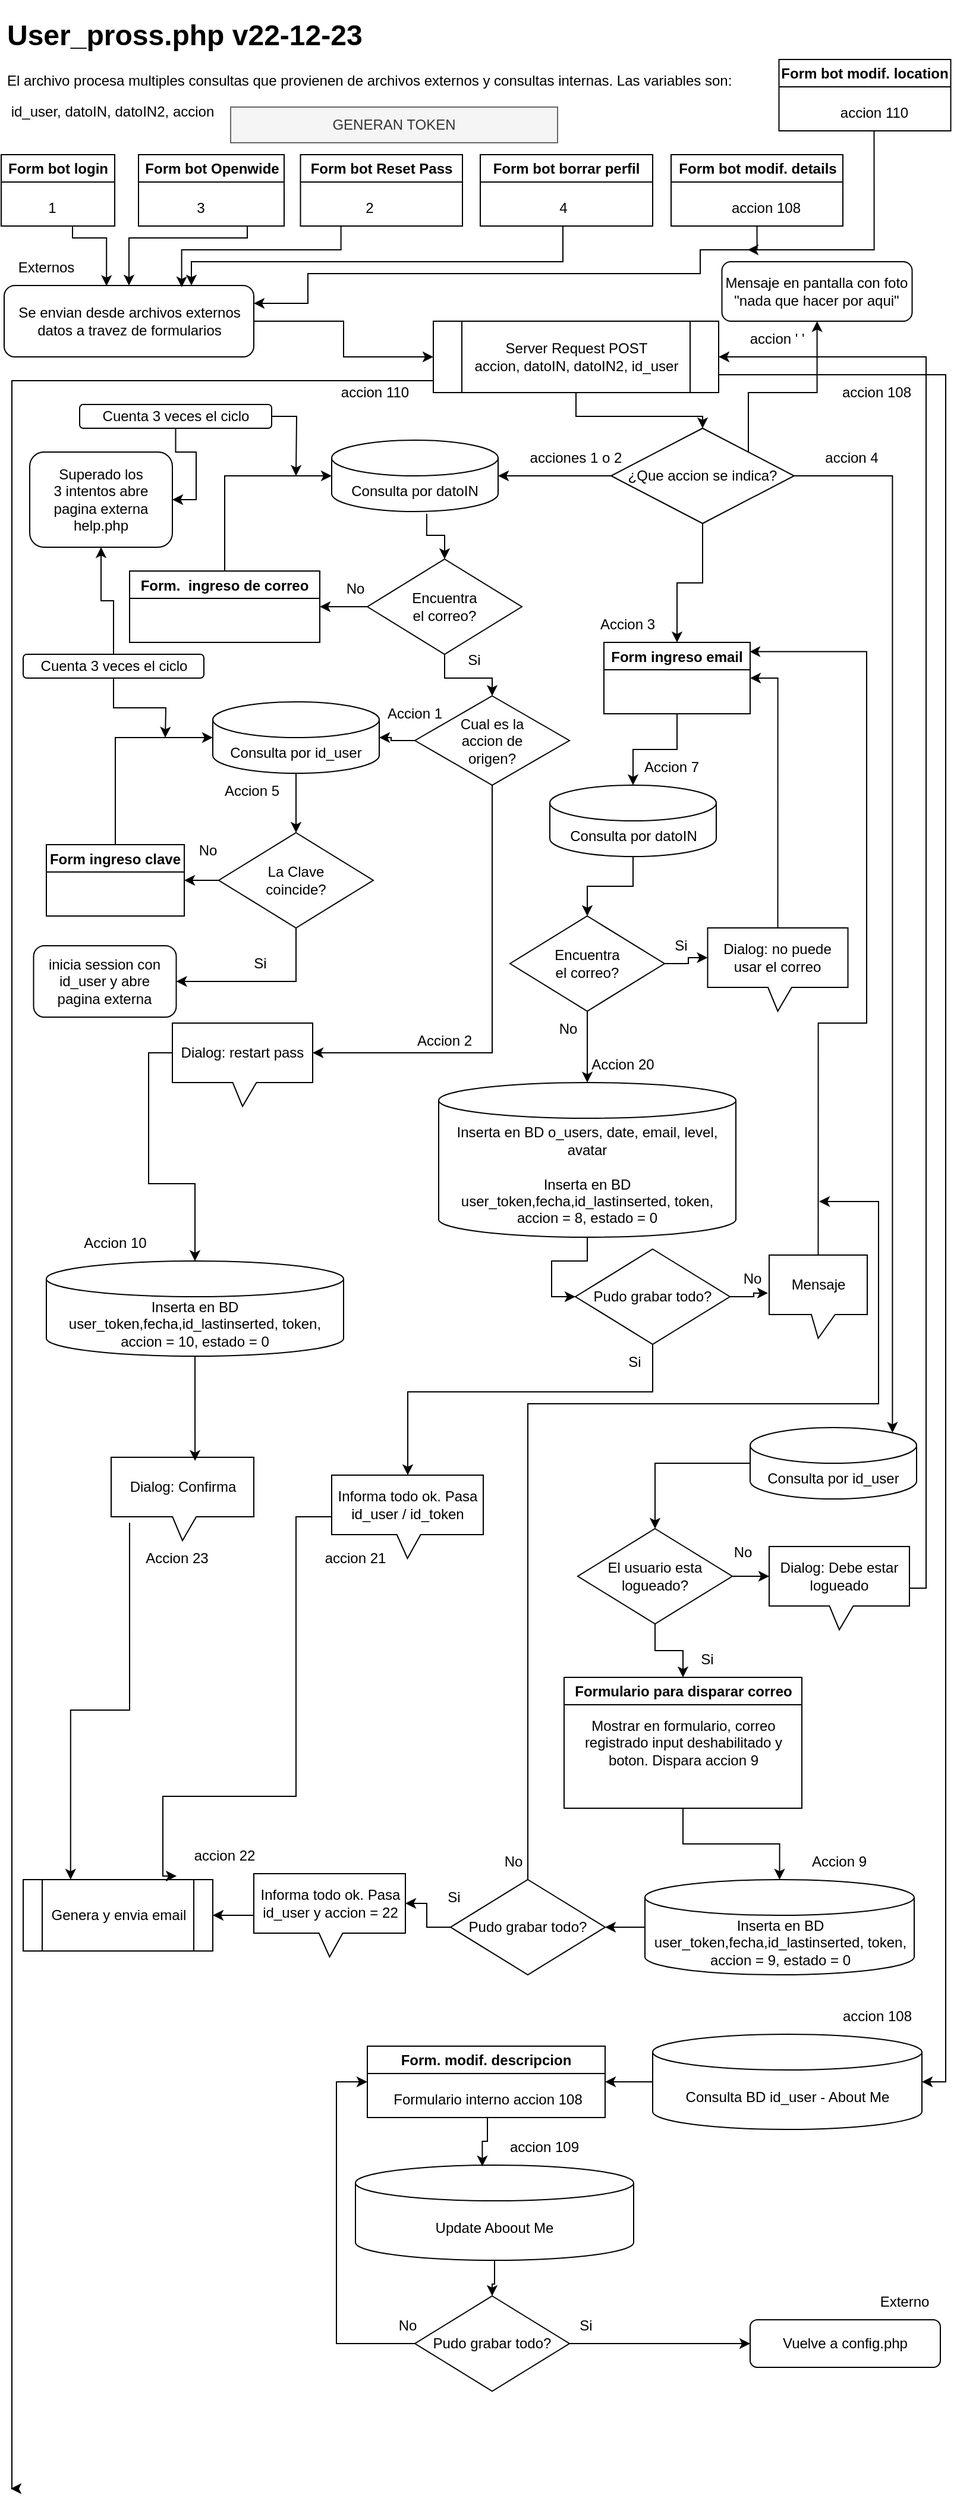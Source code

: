<mxfile version="22.1.11" type="github">
  <diagram name="Página-1" id="0gqNR9iIzD01g7om8HYn">
    <mxGraphModel dx="880" dy="434" grid="1" gridSize="10" guides="1" tooltips="1" connect="1" arrows="1" fold="1" page="1" pageScale="1" pageWidth="827" pageHeight="1169" math="0" shadow="0">
      <root>
        <mxCell id="0" />
        <mxCell id="1" parent="0" />
        <mxCell id="KxJMnZQ1Z0rmv5bRJUNF-1" value="&lt;h1&gt;User_pross.php v22-12-23&lt;/h1&gt;&lt;p&gt;El archivo procesa multiples consultas que provienen de archivos externos y consultas internas. Las variables son:&amp;nbsp;&lt;/p&gt;&lt;p&gt;&lt;span style=&quot;background-color: initial;&quot;&gt;&amp;nbsp;id_user,&amp;nbsp;&lt;/span&gt;&lt;span style=&quot;background-color: initial;&quot;&gt;datoIN,&amp;nbsp;&lt;/span&gt;&lt;span style=&quot;background-color: initial;&quot;&gt;datoIN2,&amp;nbsp;&lt;/span&gt;&lt;span style=&quot;background-color: initial;&quot;&gt;accion&lt;/span&gt;&lt;/p&gt;" style="text;html=1;strokeColor=none;fillColor=none;spacing=5;spacingTop=-20;whiteSpace=wrap;overflow=hidden;rounded=0;" parent="1" vertex="1">
          <mxGeometry x="12" y="10" width="628" height="100" as="geometry" />
        </mxCell>
        <mxCell id="KxJMnZQ1Z0rmv5bRJUNF-20" style="edgeStyle=orthogonalEdgeStyle;rounded=0;orthogonalLoop=1;jettySize=auto;html=1;entryX=0.5;entryY=0;entryDx=0;entryDy=0;" parent="1" source="KxJMnZQ1Z0rmv5bRJUNF-3" target="KxJMnZQ1Z0rmv5bRJUNF-19" edge="1">
          <mxGeometry relative="1" as="geometry" />
        </mxCell>
        <mxCell id="de9XcAd29O3HqB55_w48-4" style="edgeStyle=orthogonalEdgeStyle;rounded=0;orthogonalLoop=1;jettySize=auto;html=1;exitX=1;exitY=0.75;exitDx=0;exitDy=0;entryX=1;entryY=0.5;entryDx=0;entryDy=0;entryPerimeter=0;" parent="1" source="KxJMnZQ1Z0rmv5bRJUNF-3" target="de9XcAd29O3HqB55_w48-9" edge="1">
          <mxGeometry relative="1" as="geometry">
            <mxPoint x="820" y="1731" as="targetPoint" />
          </mxGeometry>
        </mxCell>
        <mxCell id="5F47CChhEbSNKiJuqiiF-7" style="edgeStyle=orthogonalEdgeStyle;rounded=0;orthogonalLoop=1;jettySize=auto;html=1;" edge="1" parent="1" source="KxJMnZQ1Z0rmv5bRJUNF-3">
          <mxGeometry relative="1" as="geometry">
            <mxPoint x="20" y="2092" as="targetPoint" />
            <Array as="points">
              <mxPoint x="21" y="320" />
            </Array>
          </mxGeometry>
        </mxCell>
        <mxCell id="KxJMnZQ1Z0rmv5bRJUNF-3" value="Server Request POST&lt;br&gt;accion, datoIN, datoIN2, id_user" style="shape=process;whiteSpace=wrap;html=1;backgroundOutline=1;" parent="1" vertex="1">
          <mxGeometry x="375.5" y="270" width="240" height="60" as="geometry" />
        </mxCell>
        <mxCell id="KxJMnZQ1Z0rmv5bRJUNF-5" style="edgeStyle=orthogonalEdgeStyle;rounded=0;orthogonalLoop=1;jettySize=auto;html=1;" parent="1" source="KxJMnZQ1Z0rmv5bRJUNF-4" target="KxJMnZQ1Z0rmv5bRJUNF-3" edge="1">
          <mxGeometry relative="1" as="geometry" />
        </mxCell>
        <mxCell id="KxJMnZQ1Z0rmv5bRJUNF-4" value="Se envian desde archivos externos datos a travez de formularios" style="rounded=1;whiteSpace=wrap;html=1;" parent="1" vertex="1">
          <mxGeometry x="14.5" y="240" width="210" height="60" as="geometry" />
        </mxCell>
        <mxCell id="KxJMnZQ1Z0rmv5bRJUNF-6" value="Externos" style="text;html=1;strokeColor=none;fillColor=none;align=center;verticalAlign=middle;whiteSpace=wrap;rounded=0;" parent="1" vertex="1">
          <mxGeometry x="14.5" y="210" width="70" height="30" as="geometry" />
        </mxCell>
        <mxCell id="KxJMnZQ1Z0rmv5bRJUNF-9" value="Form bot login" style="swimlane;whiteSpace=wrap;html=1;" parent="1" vertex="1">
          <mxGeometry x="12" y="130" width="95.5" height="60" as="geometry" />
        </mxCell>
        <mxCell id="KxJMnZQ1Z0rmv5bRJUNF-95" value="1" style="text;html=1;strokeColor=none;fillColor=none;align=center;verticalAlign=middle;whiteSpace=wrap;rounded=0;" parent="KxJMnZQ1Z0rmv5bRJUNF-9" vertex="1">
          <mxGeometry x="12.5" y="30" width="60" height="30" as="geometry" />
        </mxCell>
        <mxCell id="KxJMnZQ1Z0rmv5bRJUNF-15" style="edgeStyle=orthogonalEdgeStyle;rounded=0;orthogonalLoop=1;jettySize=auto;html=1;entryX=0.5;entryY=0;entryDx=0;entryDy=0;" parent="1" source="KxJMnZQ1Z0rmv5bRJUNF-10" target="KxJMnZQ1Z0rmv5bRJUNF-4" edge="1">
          <mxGeometry relative="1" as="geometry">
            <Array as="points">
              <mxPoint x="219" y="200" />
              <mxPoint x="120" y="200" />
            </Array>
          </mxGeometry>
        </mxCell>
        <mxCell id="KxJMnZQ1Z0rmv5bRJUNF-10" value="Form bot Openwide" style="swimlane;whiteSpace=wrap;html=1;startSize=23;" parent="1" vertex="1">
          <mxGeometry x="127.5" y="130" width="122.5" height="60" as="geometry" />
        </mxCell>
        <mxCell id="KxJMnZQ1Z0rmv5bRJUNF-96" value="3" style="text;html=1;strokeColor=none;fillColor=none;align=center;verticalAlign=middle;whiteSpace=wrap;rounded=0;" parent="KxJMnZQ1Z0rmv5bRJUNF-10" vertex="1">
          <mxGeometry x="22.5" y="30" width="60" height="30" as="geometry" />
        </mxCell>
        <mxCell id="KxJMnZQ1Z0rmv5bRJUNF-11" value="Form bot Reset Pass" style="swimlane;whiteSpace=wrap;html=1;" parent="1" vertex="1">
          <mxGeometry x="263.75" y="130" width="136.25" height="60" as="geometry" />
        </mxCell>
        <mxCell id="KxJMnZQ1Z0rmv5bRJUNF-97" value="2" style="text;html=1;strokeColor=none;fillColor=none;align=center;verticalAlign=middle;whiteSpace=wrap;rounded=0;" parent="KxJMnZQ1Z0rmv5bRJUNF-11" vertex="1">
          <mxGeometry x="28.25" y="30" width="60" height="30" as="geometry" />
        </mxCell>
        <mxCell id="KxJMnZQ1Z0rmv5bRJUNF-12" value="Form bot borrar perfil" style="swimlane;whiteSpace=wrap;html=1;" parent="1" vertex="1">
          <mxGeometry x="415" y="130" width="145" height="60" as="geometry" />
        </mxCell>
        <mxCell id="KxJMnZQ1Z0rmv5bRJUNF-98" value="4" style="text;html=1;strokeColor=none;fillColor=none;align=center;verticalAlign=middle;whiteSpace=wrap;rounded=0;" parent="KxJMnZQ1Z0rmv5bRJUNF-12" vertex="1">
          <mxGeometry x="39.5" y="30" width="60" height="30" as="geometry" />
        </mxCell>
        <mxCell id="KxJMnZQ1Z0rmv5bRJUNF-14" style="edgeStyle=orthogonalEdgeStyle;rounded=0;orthogonalLoop=1;jettySize=auto;html=1;entryX=0.41;entryY=0.006;entryDx=0;entryDy=0;entryPerimeter=0;" parent="1" source="KxJMnZQ1Z0rmv5bRJUNF-9" target="KxJMnZQ1Z0rmv5bRJUNF-4" edge="1">
          <mxGeometry relative="1" as="geometry">
            <Array as="points">
              <mxPoint x="72" y="200" />
              <mxPoint x="101" y="200" />
            </Array>
          </mxGeometry>
        </mxCell>
        <mxCell id="KxJMnZQ1Z0rmv5bRJUNF-16" style="edgeStyle=orthogonalEdgeStyle;rounded=0;orthogonalLoop=1;jettySize=auto;html=1;entryX=0.711;entryY=0.024;entryDx=0;entryDy=0;entryPerimeter=0;exitX=0.25;exitY=1;exitDx=0;exitDy=0;" parent="1" target="KxJMnZQ1Z0rmv5bRJUNF-4" edge="1" source="KxJMnZQ1Z0rmv5bRJUNF-11">
          <mxGeometry relative="1" as="geometry">
            <Array as="points">
              <mxPoint x="298" y="210" />
              <mxPoint x="164" y="210" />
            </Array>
            <mxPoint x="410" y="190" as="sourcePoint" />
          </mxGeometry>
        </mxCell>
        <mxCell id="KxJMnZQ1Z0rmv5bRJUNF-17" style="edgeStyle=orthogonalEdgeStyle;rounded=0;orthogonalLoop=1;jettySize=auto;html=1;exitX=0.5;exitY=1;exitDx=0;exitDy=0;entryX=0.75;entryY=0;entryDx=0;entryDy=0;" parent="1" source="KxJMnZQ1Z0rmv5bRJUNF-98" target="KxJMnZQ1Z0rmv5bRJUNF-4" edge="1">
          <mxGeometry relative="1" as="geometry">
            <Array as="points">
              <mxPoint x="485" y="220" />
              <mxPoint x="172" y="220" />
            </Array>
            <mxPoint x="225" y="250" as="targetPoint" />
          </mxGeometry>
        </mxCell>
        <mxCell id="KxJMnZQ1Z0rmv5bRJUNF-22" style="edgeStyle=orthogonalEdgeStyle;rounded=0;orthogonalLoop=1;jettySize=auto;html=1;" parent="1" source="KxJMnZQ1Z0rmv5bRJUNF-19" target="KxJMnZQ1Z0rmv5bRJUNF-21" edge="1">
          <mxGeometry relative="1" as="geometry" />
        </mxCell>
        <mxCell id="KxJMnZQ1Z0rmv5bRJUNF-71" style="edgeStyle=orthogonalEdgeStyle;rounded=0;orthogonalLoop=1;jettySize=auto;html=1;entryX=0.5;entryY=0;entryDx=0;entryDy=0;" parent="1" source="KxJMnZQ1Z0rmv5bRJUNF-19" target="KxJMnZQ1Z0rmv5bRJUNF-70" edge="1">
          <mxGeometry relative="1" as="geometry" />
        </mxCell>
        <mxCell id="vhHzorupILCDjtNBnkvq-3" style="edgeStyle=orthogonalEdgeStyle;rounded=0;orthogonalLoop=1;jettySize=auto;html=1;exitX=1;exitY=0;exitDx=0;exitDy=0;" parent="1" source="KxJMnZQ1Z0rmv5bRJUNF-19" target="vhHzorupILCDjtNBnkvq-1" edge="1">
          <mxGeometry relative="1" as="geometry">
            <Array as="points">
              <mxPoint x="641" y="330" />
            </Array>
          </mxGeometry>
        </mxCell>
        <mxCell id="KxJMnZQ1Z0rmv5bRJUNF-19" value="¿Que accion se indica?" style="rhombus;whiteSpace=wrap;html=1;" parent="1" vertex="1">
          <mxGeometry x="525" y="360" width="154" height="80" as="geometry" />
        </mxCell>
        <mxCell id="KxJMnZQ1Z0rmv5bRJUNF-25" style="edgeStyle=orthogonalEdgeStyle;rounded=0;orthogonalLoop=1;jettySize=auto;html=1;entryX=0.5;entryY=0;entryDx=0;entryDy=0;exitX=0.571;exitY=1.032;exitDx=0;exitDy=0;exitPerimeter=0;" parent="1" source="KxJMnZQ1Z0rmv5bRJUNF-21" target="KxJMnZQ1Z0rmv5bRJUNF-24" edge="1">
          <mxGeometry relative="1" as="geometry" />
        </mxCell>
        <mxCell id="KxJMnZQ1Z0rmv5bRJUNF-21" value="Consulta por datoIN" style="shape=cylinder3;whiteSpace=wrap;html=1;boundedLbl=1;backgroundOutline=1;size=15;" parent="1" vertex="1">
          <mxGeometry x="290" y="370" width="140" height="60" as="geometry" />
        </mxCell>
        <mxCell id="KxJMnZQ1Z0rmv5bRJUNF-23" value="acciones 1 o 2" style="text;html=1;strokeColor=none;fillColor=none;align=center;verticalAlign=middle;whiteSpace=wrap;rounded=0;" parent="1" vertex="1">
          <mxGeometry x="447" y="370" width="97" height="30" as="geometry" />
        </mxCell>
        <mxCell id="KxJMnZQ1Z0rmv5bRJUNF-32" style="edgeStyle=orthogonalEdgeStyle;rounded=0;orthogonalLoop=1;jettySize=auto;html=1;entryX=1;entryY=0.5;entryDx=0;entryDy=0;" parent="1" source="KxJMnZQ1Z0rmv5bRJUNF-24" target="KxJMnZQ1Z0rmv5bRJUNF-26" edge="1">
          <mxGeometry relative="1" as="geometry" />
        </mxCell>
        <mxCell id="KxJMnZQ1Z0rmv5bRJUNF-141" style="edgeStyle=orthogonalEdgeStyle;rounded=0;orthogonalLoop=1;jettySize=auto;html=1;entryX=0.5;entryY=0;entryDx=0;entryDy=0;" parent="1" source="KxJMnZQ1Z0rmv5bRJUNF-24" target="KxJMnZQ1Z0rmv5bRJUNF-31" edge="1">
          <mxGeometry relative="1" as="geometry" />
        </mxCell>
        <mxCell id="KxJMnZQ1Z0rmv5bRJUNF-24" value="Encuentra &lt;br&gt;el correo?" style="rhombus;whiteSpace=wrap;html=1;" parent="1" vertex="1">
          <mxGeometry x="320" y="470" width="130" height="80" as="geometry" />
        </mxCell>
        <mxCell id="KxJMnZQ1Z0rmv5bRJUNF-26" value="Form.  ingreso de correo" style="swimlane;startSize=23;" parent="1" vertex="1">
          <mxGeometry x="120" y="480" width="160" height="60" as="geometry" />
        </mxCell>
        <mxCell id="KxJMnZQ1Z0rmv5bRJUNF-29" value="Si" style="text;html=1;strokeColor=none;fillColor=none;align=center;verticalAlign=middle;whiteSpace=wrap;rounded=0;" parent="1" vertex="1">
          <mxGeometry x="390" y="540" width="40" height="30" as="geometry" />
        </mxCell>
        <mxCell id="KxJMnZQ1Z0rmv5bRJUNF-40" style="edgeStyle=orthogonalEdgeStyle;rounded=0;orthogonalLoop=1;jettySize=auto;html=1;entryX=1;entryY=0.5;entryDx=0;entryDy=0;entryPerimeter=0;" parent="1" source="KxJMnZQ1Z0rmv5bRJUNF-31" target="KxJMnZQ1Z0rmv5bRJUNF-44" edge="1">
          <mxGeometry relative="1" as="geometry">
            <mxPoint x="210.0" y="690" as="targetPoint" />
          </mxGeometry>
        </mxCell>
        <mxCell id="KxJMnZQ1Z0rmv5bRJUNF-31" value="Cual es la &lt;br&gt;accion de &lt;br&gt;origen?" style="rhombus;whiteSpace=wrap;html=1;" parent="1" vertex="1">
          <mxGeometry x="360" y="585" width="130" height="75" as="geometry" />
        </mxCell>
        <mxCell id="KxJMnZQ1Z0rmv5bRJUNF-33" style="edgeStyle=orthogonalEdgeStyle;rounded=0;orthogonalLoop=1;jettySize=auto;html=1;entryX=0;entryY=0.5;entryDx=0;entryDy=0;entryPerimeter=0;exitX=0.5;exitY=0;exitDx=0;exitDy=0;" parent="1" source="KxJMnZQ1Z0rmv5bRJUNF-26" target="KxJMnZQ1Z0rmv5bRJUNF-21" edge="1">
          <mxGeometry relative="1" as="geometry" />
        </mxCell>
        <mxCell id="KxJMnZQ1Z0rmv5bRJUNF-38" value="Accion 1" style="text;html=1;strokeColor=none;fillColor=none;align=center;verticalAlign=middle;whiteSpace=wrap;rounded=0;" parent="1" vertex="1">
          <mxGeometry x="320" y="585" width="80" height="30" as="geometry" />
        </mxCell>
        <mxCell id="KxJMnZQ1Z0rmv5bRJUNF-47" style="edgeStyle=orthogonalEdgeStyle;rounded=0;orthogonalLoop=1;jettySize=auto;html=1;entryX=0.5;entryY=0;entryDx=0;entryDy=0;" parent="1" source="KxJMnZQ1Z0rmv5bRJUNF-44" target="KxJMnZQ1Z0rmv5bRJUNF-45" edge="1">
          <mxGeometry relative="1" as="geometry" />
        </mxCell>
        <mxCell id="KxJMnZQ1Z0rmv5bRJUNF-44" value="Consulta por id_user" style="shape=cylinder3;whiteSpace=wrap;html=1;boundedLbl=1;backgroundOutline=1;size=15;" parent="1" vertex="1">
          <mxGeometry x="190" y="590" width="140" height="60" as="geometry" />
        </mxCell>
        <mxCell id="vhHzorupILCDjtNBnkvq-14" style="edgeStyle=orthogonalEdgeStyle;rounded=0;orthogonalLoop=1;jettySize=auto;html=1;entryX=1;entryY=0.5;entryDx=0;entryDy=0;exitX=0.5;exitY=1;exitDx=0;exitDy=0;" parent="1" source="KxJMnZQ1Z0rmv5bRJUNF-45" target="KxJMnZQ1Z0rmv5bRJUNF-68" edge="1">
          <mxGeometry relative="1" as="geometry" />
        </mxCell>
        <mxCell id="vhHzorupILCDjtNBnkvq-17" style="edgeStyle=orthogonalEdgeStyle;rounded=0;orthogonalLoop=1;jettySize=auto;html=1;entryX=1;entryY=0.5;entryDx=0;entryDy=0;" parent="1" source="KxJMnZQ1Z0rmv5bRJUNF-45" target="KxJMnZQ1Z0rmv5bRJUNF-49" edge="1">
          <mxGeometry relative="1" as="geometry" />
        </mxCell>
        <mxCell id="KxJMnZQ1Z0rmv5bRJUNF-45" value="La Clave&lt;br&gt;coincide?" style="rhombus;whiteSpace=wrap;html=1;" parent="1" vertex="1">
          <mxGeometry x="195" y="700" width="130" height="80" as="geometry" />
        </mxCell>
        <mxCell id="KxJMnZQ1Z0rmv5bRJUNF-48" value="No" style="text;html=1;strokeColor=none;fillColor=none;align=center;verticalAlign=middle;whiteSpace=wrap;rounded=0;" parent="1" vertex="1">
          <mxGeometry x="280" y="480" width="60" height="30" as="geometry" />
        </mxCell>
        <mxCell id="KxJMnZQ1Z0rmv5bRJUNF-49" value="Form ingreso clave" style="swimlane;" parent="1" vertex="1">
          <mxGeometry x="50" y="710" width="116" height="60" as="geometry" />
        </mxCell>
        <mxCell id="KxJMnZQ1Z0rmv5bRJUNF-52" style="edgeStyle=orthogonalEdgeStyle;rounded=0;orthogonalLoop=1;jettySize=auto;html=1;entryX=0;entryY=0.5;entryDx=0;entryDy=0;entryPerimeter=0;exitX=0.5;exitY=0;exitDx=0;exitDy=0;" parent="1" source="KxJMnZQ1Z0rmv5bRJUNF-49" target="KxJMnZQ1Z0rmv5bRJUNF-44" edge="1">
          <mxGeometry relative="1" as="geometry" />
        </mxCell>
        <mxCell id="KxJMnZQ1Z0rmv5bRJUNF-55" value="No" style="text;html=1;strokeColor=none;fillColor=none;align=center;verticalAlign=middle;whiteSpace=wrap;rounded=0;" parent="1" vertex="1">
          <mxGeometry x="156" y="700" width="60" height="30" as="geometry" />
        </mxCell>
        <mxCell id="KxJMnZQ1Z0rmv5bRJUNF-60" style="edgeStyle=orthogonalEdgeStyle;rounded=0;orthogonalLoop=1;jettySize=auto;html=1;" parent="1" source="KxJMnZQ1Z0rmv5bRJUNF-57" edge="1">
          <mxGeometry relative="1" as="geometry">
            <mxPoint x="260" y="400" as="targetPoint" />
          </mxGeometry>
        </mxCell>
        <mxCell id="KxJMnZQ1Z0rmv5bRJUNF-57" value="Cuenta 3 veces el ciclo" style="rounded=1;whiteSpace=wrap;html=1;" parent="1" vertex="1">
          <mxGeometry x="78" y="340" width="161.5" height="20" as="geometry" />
        </mxCell>
        <mxCell id="vhHzorupILCDjtNBnkvq-37" style="edgeStyle=orthogonalEdgeStyle;rounded=0;orthogonalLoop=1;jettySize=auto;html=1;" parent="1" source="KxJMnZQ1Z0rmv5bRJUNF-58" edge="1">
          <mxGeometry relative="1" as="geometry">
            <mxPoint x="150" y="620" as="targetPoint" />
          </mxGeometry>
        </mxCell>
        <mxCell id="KxJMnZQ1Z0rmv5bRJUNF-58" value="Cuenta 3 veces el ciclo" style="rounded=1;whiteSpace=wrap;html=1;" parent="1" vertex="1">
          <mxGeometry x="30.5" y="550" width="152" height="20" as="geometry" />
        </mxCell>
        <mxCell id="KxJMnZQ1Z0rmv5bRJUNF-62" value="Superado los&lt;br&gt;3 intentos abre pagina externa help.php" style="rounded=1;whiteSpace=wrap;html=1;" parent="1" vertex="1">
          <mxGeometry x="36" y="380" width="120" height="80" as="geometry" />
        </mxCell>
        <mxCell id="KxJMnZQ1Z0rmv5bRJUNF-63" style="edgeStyle=orthogonalEdgeStyle;rounded=0;orthogonalLoop=1;jettySize=auto;html=1;entryX=1;entryY=0.5;entryDx=0;entryDy=0;" parent="1" source="KxJMnZQ1Z0rmv5bRJUNF-57" target="KxJMnZQ1Z0rmv5bRJUNF-62" edge="1">
          <mxGeometry relative="1" as="geometry" />
        </mxCell>
        <mxCell id="KxJMnZQ1Z0rmv5bRJUNF-64" style="edgeStyle=orthogonalEdgeStyle;rounded=0;orthogonalLoop=1;jettySize=auto;html=1;entryX=0.5;entryY=1;entryDx=0;entryDy=0;" parent="1" source="KxJMnZQ1Z0rmv5bRJUNF-58" target="KxJMnZQ1Z0rmv5bRJUNF-62" edge="1">
          <mxGeometry relative="1" as="geometry" />
        </mxCell>
        <mxCell id="KxJMnZQ1Z0rmv5bRJUNF-67" value="Si" style="text;html=1;strokeColor=none;fillColor=none;align=center;verticalAlign=middle;whiteSpace=wrap;rounded=0;" parent="1" vertex="1">
          <mxGeometry x="210" y="795" width="40" height="30" as="geometry" />
        </mxCell>
        <mxCell id="KxJMnZQ1Z0rmv5bRJUNF-68" value="inicia session con id_user y abre &lt;br&gt;pagina externa" style="rounded=1;whiteSpace=wrap;html=1;" parent="1" vertex="1">
          <mxGeometry x="39.25" y="795" width="120" height="60" as="geometry" />
        </mxCell>
        <mxCell id="KxJMnZQ1Z0rmv5bRJUNF-70" value="Form ingreso email" style="swimlane;" parent="1" vertex="1">
          <mxGeometry x="519" y="540" width="123" height="60" as="geometry" />
        </mxCell>
        <mxCell id="KxJMnZQ1Z0rmv5bRJUNF-72" value="Accion 3" style="text;html=1;strokeColor=none;fillColor=none;align=center;verticalAlign=middle;whiteSpace=wrap;rounded=0;" parent="1" vertex="1">
          <mxGeometry x="509" y="510" width="60" height="30" as="geometry" />
        </mxCell>
        <mxCell id="KxJMnZQ1Z0rmv5bRJUNF-77" style="edgeStyle=orthogonalEdgeStyle;rounded=0;orthogonalLoop=1;jettySize=auto;html=1;entryX=0.5;entryY=0;entryDx=0;entryDy=0;" parent="1" source="KxJMnZQ1Z0rmv5bRJUNF-73" target="KxJMnZQ1Z0rmv5bRJUNF-76" edge="1">
          <mxGeometry relative="1" as="geometry" />
        </mxCell>
        <mxCell id="KxJMnZQ1Z0rmv5bRJUNF-73" value="Consulta por datoIN" style="shape=cylinder3;whiteSpace=wrap;html=1;boundedLbl=1;backgroundOutline=1;size=15;" parent="1" vertex="1">
          <mxGeometry x="473.5" y="660" width="140" height="60" as="geometry" />
        </mxCell>
        <mxCell id="KxJMnZQ1Z0rmv5bRJUNF-74" style="edgeStyle=orthogonalEdgeStyle;rounded=0;orthogonalLoop=1;jettySize=auto;html=1;entryX=0.5;entryY=0;entryDx=0;entryDy=0;entryPerimeter=0;" parent="1" source="KxJMnZQ1Z0rmv5bRJUNF-70" target="KxJMnZQ1Z0rmv5bRJUNF-73" edge="1">
          <mxGeometry relative="1" as="geometry" />
        </mxCell>
        <mxCell id="KxJMnZQ1Z0rmv5bRJUNF-75" value="Accion 7" style="text;html=1;strokeColor=none;fillColor=none;align=center;verticalAlign=middle;whiteSpace=wrap;rounded=0;" parent="1" vertex="1">
          <mxGeometry x="546.25" y="630" width="60" height="30" as="geometry" />
        </mxCell>
        <mxCell id="KxJMnZQ1Z0rmv5bRJUNF-76" value="Encuentra &lt;br&gt;el correo?" style="rhombus;whiteSpace=wrap;html=1;" parent="1" vertex="1">
          <mxGeometry x="440" y="770" width="130" height="80" as="geometry" />
        </mxCell>
        <mxCell id="vhHzorupILCDjtNBnkvq-26" style="edgeStyle=orthogonalEdgeStyle;rounded=0;orthogonalLoop=1;jettySize=auto;html=1;entryX=1;entryY=0.5;entryDx=0;entryDy=0;exitX=0.5;exitY=0;exitDx=0;exitDy=0;exitPerimeter=0;" parent="1" source="KxJMnZQ1Z0rmv5bRJUNF-78" target="KxJMnZQ1Z0rmv5bRJUNF-70" edge="1">
          <mxGeometry relative="1" as="geometry" />
        </mxCell>
        <mxCell id="KxJMnZQ1Z0rmv5bRJUNF-78" value="Dialog: no puede usar el correo" style="shape=callout;whiteSpace=wrap;html=1;perimeter=calloutPerimeter;size=20;position=0.43;" parent="1" vertex="1">
          <mxGeometry x="606.25" y="780" width="118" height="70" as="geometry" />
        </mxCell>
        <mxCell id="KxJMnZQ1Z0rmv5bRJUNF-79" style="edgeStyle=orthogonalEdgeStyle;rounded=0;orthogonalLoop=1;jettySize=auto;html=1;entryX=0;entryY=0;entryDx=0;entryDy=25;entryPerimeter=0;" parent="1" source="KxJMnZQ1Z0rmv5bRJUNF-76" target="KxJMnZQ1Z0rmv5bRJUNF-78" edge="1">
          <mxGeometry relative="1" as="geometry" />
        </mxCell>
        <mxCell id="KxJMnZQ1Z0rmv5bRJUNF-81" value="Si" style="text;html=1;strokeColor=none;fillColor=none;align=center;verticalAlign=middle;whiteSpace=wrap;rounded=0;" parent="1" vertex="1">
          <mxGeometry x="553.5" y="780" width="60" height="30" as="geometry" />
        </mxCell>
        <mxCell id="vhHzorupILCDjtNBnkvq-25" style="edgeStyle=orthogonalEdgeStyle;rounded=0;orthogonalLoop=1;jettySize=auto;html=1;entryX=0;entryY=0.5;entryDx=0;entryDy=0;" parent="1" source="KxJMnZQ1Z0rmv5bRJUNF-82" target="KxJMnZQ1Z0rmv5bRJUNF-87" edge="1">
          <mxGeometry relative="1" as="geometry" />
        </mxCell>
        <mxCell id="KxJMnZQ1Z0rmv5bRJUNF-82" value="Inserta en BD o_users, date, email, level, avatar&lt;br&gt;&lt;br&gt;Inserta en BD user_token,fecha,id_lastinserted, token, accion = 8, estado = 0" style="shape=cylinder3;whiteSpace=wrap;html=1;boundedLbl=1;backgroundOutline=1;size=15;" parent="1" vertex="1">
          <mxGeometry x="380" y="910" width="250" height="130" as="geometry" />
        </mxCell>
        <mxCell id="KxJMnZQ1Z0rmv5bRJUNF-84" style="edgeStyle=orthogonalEdgeStyle;rounded=0;orthogonalLoop=1;jettySize=auto;html=1;entryX=0.5;entryY=0;entryDx=0;entryDy=0;entryPerimeter=0;" parent="1" source="KxJMnZQ1Z0rmv5bRJUNF-76" target="KxJMnZQ1Z0rmv5bRJUNF-82" edge="1">
          <mxGeometry relative="1" as="geometry" />
        </mxCell>
        <mxCell id="KxJMnZQ1Z0rmv5bRJUNF-85" value="No" style="text;html=1;strokeColor=none;fillColor=none;align=center;verticalAlign=middle;whiteSpace=wrap;rounded=0;" parent="1" vertex="1">
          <mxGeometry x="459" y="850" width="60" height="30" as="geometry" />
        </mxCell>
        <mxCell id="KxJMnZQ1Z0rmv5bRJUNF-86" value="Informa todo ok. Pasa id_user / id_token" style="shape=callout;whiteSpace=wrap;html=1;perimeter=calloutPerimeter;size=20;position=0.43;" parent="1" vertex="1">
          <mxGeometry x="290" y="1240" width="127.5" height="70" as="geometry" />
        </mxCell>
        <mxCell id="KxJMnZQ1Z0rmv5bRJUNF-94" style="edgeStyle=orthogonalEdgeStyle;rounded=0;orthogonalLoop=1;jettySize=auto;html=1;exitX=0.5;exitY=1;exitDx=0;exitDy=0;" parent="1" source="KxJMnZQ1Z0rmv5bRJUNF-87" target="KxJMnZQ1Z0rmv5bRJUNF-86" edge="1">
          <mxGeometry relative="1" as="geometry">
            <Array as="points">
              <mxPoint x="560" y="1170" />
              <mxPoint x="354" y="1170" />
            </Array>
          </mxGeometry>
        </mxCell>
        <mxCell id="KxJMnZQ1Z0rmv5bRJUNF-87" value="Pudo grabar todo?" style="rhombus;whiteSpace=wrap;html=1;" parent="1" vertex="1">
          <mxGeometry x="495" y="1050" width="130" height="80" as="geometry" />
        </mxCell>
        <mxCell id="KxJMnZQ1Z0rmv5bRJUNF-90" value="Si" style="text;html=1;strokeColor=none;fillColor=none;align=center;verticalAlign=middle;whiteSpace=wrap;rounded=0;" parent="1" vertex="1">
          <mxGeometry x="525" y="1130" width="40" height="30" as="geometry" />
        </mxCell>
        <mxCell id="KxJMnZQ1Z0rmv5bRJUNF-91" value="Genera y envia email" style="shape=process;whiteSpace=wrap;html=1;backgroundOutline=1;" parent="1" vertex="1">
          <mxGeometry x="30.5" y="1580" width="159.5" height="60" as="geometry" />
        </mxCell>
        <mxCell id="KxJMnZQ1Z0rmv5bRJUNF-106" style="edgeStyle=orthogonalEdgeStyle;rounded=0;orthogonalLoop=1;jettySize=auto;html=1;entryX=0.5;entryY=0;entryDx=0;entryDy=0;" parent="1" source="KxJMnZQ1Z0rmv5bRJUNF-99" target="KxJMnZQ1Z0rmv5bRJUNF-102" edge="1">
          <mxGeometry relative="1" as="geometry" />
        </mxCell>
        <mxCell id="KxJMnZQ1Z0rmv5bRJUNF-99" value="Consulta por id_user" style="shape=cylinder3;whiteSpace=wrap;html=1;boundedLbl=1;backgroundOutline=1;size=15;" parent="1" vertex="1">
          <mxGeometry x="642" y="1200" width="140" height="60" as="geometry" />
        </mxCell>
        <mxCell id="KxJMnZQ1Z0rmv5bRJUNF-101" value="accion 4" style="text;html=1;strokeColor=none;fillColor=none;align=center;verticalAlign=middle;whiteSpace=wrap;rounded=0;" parent="1" vertex="1">
          <mxGeometry x="679" y="370" width="97" height="30" as="geometry" />
        </mxCell>
        <mxCell id="KxJMnZQ1Z0rmv5bRJUNF-110" style="edgeStyle=orthogonalEdgeStyle;rounded=0;orthogonalLoop=1;jettySize=auto;html=1;" parent="1" source="KxJMnZQ1Z0rmv5bRJUNF-102" target="KxJMnZQ1Z0rmv5bRJUNF-107" edge="1">
          <mxGeometry relative="1" as="geometry" />
        </mxCell>
        <mxCell id="KxJMnZQ1Z0rmv5bRJUNF-102" value="El usuario esta&lt;br&gt;logueado?" style="rhombus;whiteSpace=wrap;html=1;" parent="1" vertex="1">
          <mxGeometry x="497" y="1285" width="130" height="80" as="geometry" />
        </mxCell>
        <mxCell id="KxJMnZQ1Z0rmv5bRJUNF-107" value="Formulario para disparar correo" style="swimlane;whiteSpace=wrap;html=1;" parent="1" vertex="1">
          <mxGeometry x="485.5" y="1410" width="200" height="110" as="geometry" />
        </mxCell>
        <mxCell id="KxJMnZQ1Z0rmv5bRJUNF-111" value="Mostrar en formulario, correo registrado input deshabilitado y boton. Dispara accion 9" style="text;html=1;strokeColor=none;fillColor=none;align=center;verticalAlign=middle;whiteSpace=wrap;rounded=0;" parent="KxJMnZQ1Z0rmv5bRJUNF-107" vertex="1">
          <mxGeometry x="15" y="40" width="170" height="30" as="geometry" />
        </mxCell>
        <mxCell id="KxJMnZQ1Z0rmv5bRJUNF-113" value="Si" style="text;html=1;strokeColor=none;fillColor=none;align=center;verticalAlign=middle;whiteSpace=wrap;rounded=0;" parent="1" vertex="1">
          <mxGeometry x="575.5" y="1380" width="60" height="30" as="geometry" />
        </mxCell>
        <mxCell id="vhHzorupILCDjtNBnkvq-29" style="edgeStyle=orthogonalEdgeStyle;rounded=0;orthogonalLoop=1;jettySize=auto;html=1;entryX=1;entryY=0.5;entryDx=0;entryDy=0;" parent="1" source="KxJMnZQ1Z0rmv5bRJUNF-114" target="KxJMnZQ1Z0rmv5bRJUNF-3" edge="1">
          <mxGeometry relative="1" as="geometry">
            <Array as="points">
              <mxPoint x="790" y="1335" />
              <mxPoint x="790" y="300" />
            </Array>
          </mxGeometry>
        </mxCell>
        <mxCell id="KxJMnZQ1Z0rmv5bRJUNF-114" value="Dialog: Debe estar logueado" style="shape=callout;whiteSpace=wrap;html=1;perimeter=calloutPerimeter;size=20;position=0.43;" parent="1" vertex="1">
          <mxGeometry x="658" y="1300" width="118" height="70" as="geometry" />
        </mxCell>
        <mxCell id="KxJMnZQ1Z0rmv5bRJUNF-115" style="edgeStyle=orthogonalEdgeStyle;rounded=0;orthogonalLoop=1;jettySize=auto;html=1;entryX=0;entryY=0;entryDx=0;entryDy=25;entryPerimeter=0;" parent="1" source="KxJMnZQ1Z0rmv5bRJUNF-102" target="KxJMnZQ1Z0rmv5bRJUNF-114" edge="1">
          <mxGeometry relative="1" as="geometry" />
        </mxCell>
        <mxCell id="vhHzorupILCDjtNBnkvq-20" style="edgeStyle=orthogonalEdgeStyle;rounded=0;orthogonalLoop=1;jettySize=auto;html=1;exitX=0;exitY=0;exitDx=0;exitDy=25;exitPerimeter=0;" parent="1" source="KxJMnZQ1Z0rmv5bRJUNF-118" target="KxJMnZQ1Z0rmv5bRJUNF-124" edge="1">
          <mxGeometry relative="1" as="geometry" />
        </mxCell>
        <mxCell id="KxJMnZQ1Z0rmv5bRJUNF-118" value="Dialog: restart pass" style="shape=callout;whiteSpace=wrap;html=1;perimeter=calloutPerimeter;size=20;position=0.43;" parent="1" vertex="1">
          <mxGeometry x="156" y="860" width="118" height="70" as="geometry" />
        </mxCell>
        <mxCell id="KxJMnZQ1Z0rmv5bRJUNF-121" value="Accion 23" style="text;html=1;strokeColor=none;fillColor=none;align=center;verticalAlign=middle;whiteSpace=wrap;rounded=0;" parent="1" vertex="1">
          <mxGeometry x="130" y="1295" width="60" height="30" as="geometry" />
        </mxCell>
        <mxCell id="KxJMnZQ1Z0rmv5bRJUNF-122" value="Accion 2" style="text;html=1;strokeColor=none;fillColor=none;align=center;verticalAlign=middle;whiteSpace=wrap;rounded=0;" parent="1" vertex="1">
          <mxGeometry x="355" y="860" width="60" height="30" as="geometry" />
        </mxCell>
        <mxCell id="vhHzorupILCDjtNBnkvq-35" style="edgeStyle=orthogonalEdgeStyle;rounded=0;orthogonalLoop=1;jettySize=auto;html=1;entryX=0.25;entryY=0;entryDx=0;entryDy=0;exitX=0.129;exitY=0.786;exitDx=0;exitDy=0;exitPerimeter=0;" parent="1" source="KxJMnZQ1Z0rmv5bRJUNF-123" target="KxJMnZQ1Z0rmv5bRJUNF-91" edge="1">
          <mxGeometry relative="1" as="geometry" />
        </mxCell>
        <mxCell id="KxJMnZQ1Z0rmv5bRJUNF-123" value="Dialog: Confirma" style="shape=callout;whiteSpace=wrap;html=1;perimeter=calloutPerimeter;size=20;position=0.43;" parent="1" vertex="1">
          <mxGeometry x="104.5" y="1225" width="120" height="70" as="geometry" />
        </mxCell>
        <mxCell id="KxJMnZQ1Z0rmv5bRJUNF-124" value="Inserta en BD user_token,fecha,id_lastinserted, token, accion = 10, estado = 0" style="shape=cylinder3;whiteSpace=wrap;html=1;boundedLbl=1;backgroundOutline=1;size=15;" parent="1" vertex="1">
          <mxGeometry x="50" y="1060" width="250" height="80" as="geometry" />
        </mxCell>
        <mxCell id="KxJMnZQ1Z0rmv5bRJUNF-128" value="Accion 10" style="text;html=1;strokeColor=none;fillColor=none;align=center;verticalAlign=middle;whiteSpace=wrap;rounded=0;" parent="1" vertex="1">
          <mxGeometry x="78" y="1030" width="60" height="30" as="geometry" />
        </mxCell>
        <mxCell id="mLC5AenC_xmRN5eYfR8m-6" style="edgeStyle=orthogonalEdgeStyle;rounded=0;orthogonalLoop=1;jettySize=auto;html=1;entryX=1;entryY=0.5;entryDx=0;entryDy=0;" parent="1" source="KxJMnZQ1Z0rmv5bRJUNF-129" target="mLC5AenC_xmRN5eYfR8m-5" edge="1">
          <mxGeometry relative="1" as="geometry" />
        </mxCell>
        <mxCell id="KxJMnZQ1Z0rmv5bRJUNF-129" value="Inserta en BD user_token,fecha,id_lastinserted, token, accion = 9, estado = 0" style="shape=cylinder3;whiteSpace=wrap;html=1;boundedLbl=1;backgroundOutline=1;size=15;" parent="1" vertex="1">
          <mxGeometry x="553.5" y="1580" width="226.5" height="80" as="geometry" />
        </mxCell>
        <mxCell id="vhHzorupILCDjtNBnkvq-32" style="edgeStyle=orthogonalEdgeStyle;rounded=0;orthogonalLoop=1;jettySize=auto;html=1;entryX=1;entryY=0.5;entryDx=0;entryDy=0;" parent="1" source="KxJMnZQ1Z0rmv5bRJUNF-132" target="KxJMnZQ1Z0rmv5bRJUNF-91" edge="1">
          <mxGeometry relative="1" as="geometry">
            <mxPoint x="180" y="1595" as="targetPoint" />
          </mxGeometry>
        </mxCell>
        <mxCell id="KxJMnZQ1Z0rmv5bRJUNF-132" value="Informa todo ok. Pasa id_user y accion = 22" style="shape=callout;whiteSpace=wrap;html=1;perimeter=calloutPerimeter;size=20;position=0.43;" parent="1" vertex="1">
          <mxGeometry x="224.5" y="1575" width="127.5" height="70" as="geometry" />
        </mxCell>
        <mxCell id="vhHzorupILCDjtNBnkvq-1" value="Mensaje en pantalla con foto&lt;br&gt;&quot;nada que hacer por aqui&quot;" style="rounded=1;whiteSpace=wrap;html=1;" parent="1" vertex="1">
          <mxGeometry x="618.25" y="220" width="160" height="50" as="geometry" />
        </mxCell>
        <mxCell id="vhHzorupILCDjtNBnkvq-4" value="accion &#39; &#39;&amp;nbsp;" style="text;html=1;strokeColor=none;fillColor=none;align=center;verticalAlign=middle;whiteSpace=wrap;rounded=0;" parent="1" vertex="1">
          <mxGeometry x="618.25" y="270" width="97" height="30" as="geometry" />
        </mxCell>
        <mxCell id="vhHzorupILCDjtNBnkvq-7" style="edgeStyle=orthogonalEdgeStyle;rounded=0;orthogonalLoop=1;jettySize=auto;html=1;entryX=0.5;entryY=0;entryDx=0;entryDy=0;entryPerimeter=0;" parent="1" source="KxJMnZQ1Z0rmv5bRJUNF-107" target="KxJMnZQ1Z0rmv5bRJUNF-129" edge="1">
          <mxGeometry relative="1" as="geometry" />
        </mxCell>
        <mxCell id="vhHzorupILCDjtNBnkvq-8" value="Accion 9" style="text;html=1;strokeColor=none;fillColor=none;align=center;verticalAlign=middle;whiteSpace=wrap;rounded=0;" parent="1" vertex="1">
          <mxGeometry x="687" y="1550" width="60" height="30" as="geometry" />
        </mxCell>
        <mxCell id="vhHzorupILCDjtNBnkvq-9" value="Accion 20" style="text;html=1;strokeColor=none;fillColor=none;align=center;verticalAlign=middle;whiteSpace=wrap;rounded=0;" parent="1" vertex="1">
          <mxGeometry x="505" y="880" width="60" height="30" as="geometry" />
        </mxCell>
        <mxCell id="vhHzorupILCDjtNBnkvq-10" value="accion 22" style="text;html=1;strokeColor=none;fillColor=none;align=center;verticalAlign=middle;whiteSpace=wrap;rounded=0;" parent="1" vertex="1">
          <mxGeometry x="170" y="1545" width="60" height="30" as="geometry" />
        </mxCell>
        <mxCell id="vhHzorupILCDjtNBnkvq-11" value="accion 21" style="text;html=1;strokeColor=none;fillColor=none;align=center;verticalAlign=middle;whiteSpace=wrap;rounded=0;" parent="1" vertex="1">
          <mxGeometry x="280" y="1295" width="60" height="30" as="geometry" />
        </mxCell>
        <mxCell id="vhHzorupILCDjtNBnkvq-12" value="GENERAN TOKEN" style="text;html=1;strokeColor=#666666;fillColor=#f5f5f5;align=center;verticalAlign=middle;whiteSpace=wrap;rounded=0;fontColor=#333333;" parent="1" vertex="1">
          <mxGeometry x="205" y="90" width="275" height="30" as="geometry" />
        </mxCell>
        <mxCell id="vhHzorupILCDjtNBnkvq-18" style="edgeStyle=orthogonalEdgeStyle;rounded=0;orthogonalLoop=1;jettySize=auto;html=1;entryX=0;entryY=0;entryDx=118;entryDy=25;entryPerimeter=0;exitX=0.5;exitY=1;exitDx=0;exitDy=0;" parent="1" source="KxJMnZQ1Z0rmv5bRJUNF-31" target="KxJMnZQ1Z0rmv5bRJUNF-118" edge="1">
          <mxGeometry relative="1" as="geometry" />
        </mxCell>
        <mxCell id="vhHzorupILCDjtNBnkvq-21" style="edgeStyle=orthogonalEdgeStyle;rounded=0;orthogonalLoop=1;jettySize=auto;html=1;entryX=0.588;entryY=0.043;entryDx=0;entryDy=0;entryPerimeter=0;" parent="1" source="KxJMnZQ1Z0rmv5bRJUNF-124" target="KxJMnZQ1Z0rmv5bRJUNF-123" edge="1">
          <mxGeometry relative="1" as="geometry" />
        </mxCell>
        <mxCell id="vhHzorupILCDjtNBnkvq-22" value="Accion 5" style="text;html=1;strokeColor=none;fillColor=none;align=center;verticalAlign=middle;whiteSpace=wrap;rounded=0;" parent="1" vertex="1">
          <mxGeometry x="182.5" y="650" width="80" height="30" as="geometry" />
        </mxCell>
        <mxCell id="vhHzorupILCDjtNBnkvq-28" style="edgeStyle=orthogonalEdgeStyle;rounded=0;orthogonalLoop=1;jettySize=auto;html=1;entryX=0.855;entryY=0;entryDx=0;entryDy=4.35;entryPerimeter=0;exitX=1;exitY=0.5;exitDx=0;exitDy=0;" parent="1" source="KxJMnZQ1Z0rmv5bRJUNF-19" target="KxJMnZQ1Z0rmv5bRJUNF-99" edge="1">
          <mxGeometry relative="1" as="geometry" />
        </mxCell>
        <mxCell id="vhHzorupILCDjtNBnkvq-45" style="edgeStyle=orthogonalEdgeStyle;rounded=0;orthogonalLoop=1;jettySize=auto;html=1;entryX=0.809;entryY=-0.05;entryDx=0;entryDy=0;entryPerimeter=0;" parent="1" source="KxJMnZQ1Z0rmv5bRJUNF-86" target="KxJMnZQ1Z0rmv5bRJUNF-91" edge="1">
          <mxGeometry relative="1" as="geometry">
            <Array as="points">
              <mxPoint x="260" y="1275" />
              <mxPoint x="260" y="1510" />
              <mxPoint x="148" y="1510" />
            </Array>
          </mxGeometry>
        </mxCell>
        <mxCell id="vhHzorupILCDjtNBnkvq-46" value="No" style="text;html=1;strokeColor=none;fillColor=none;align=center;verticalAlign=middle;whiteSpace=wrap;rounded=0;" parent="1" vertex="1">
          <mxGeometry x="606.25" y="1290" width="60" height="30" as="geometry" />
        </mxCell>
        <mxCell id="mLC5AenC_xmRN5eYfR8m-1" value="Mensaje" style="shape=callout;whiteSpace=wrap;html=1;perimeter=calloutPerimeter;size=20;position=0.43;" parent="1" vertex="1">
          <mxGeometry x="658" y="1055" width="82.5" height="70" as="geometry" />
        </mxCell>
        <mxCell id="mLC5AenC_xmRN5eYfR8m-2" style="edgeStyle=orthogonalEdgeStyle;rounded=0;orthogonalLoop=1;jettySize=auto;html=1;entryX=-0.012;entryY=0.457;entryDx=0;entryDy=0;entryPerimeter=0;" parent="1" source="KxJMnZQ1Z0rmv5bRJUNF-87" target="mLC5AenC_xmRN5eYfR8m-1" edge="1">
          <mxGeometry relative="1" as="geometry" />
        </mxCell>
        <mxCell id="mLC5AenC_xmRN5eYfR8m-3" value="No" style="text;html=1;strokeColor=none;fillColor=none;align=center;verticalAlign=middle;whiteSpace=wrap;rounded=0;" parent="1" vertex="1">
          <mxGeometry x="613.5" y="1060" width="60" height="30" as="geometry" />
        </mxCell>
        <mxCell id="mLC5AenC_xmRN5eYfR8m-4" style="edgeStyle=orthogonalEdgeStyle;rounded=0;orthogonalLoop=1;jettySize=auto;html=1;entryX=0.996;entryY=0.13;entryDx=0;entryDy=0;entryPerimeter=0;exitX=0.5;exitY=0;exitDx=0;exitDy=0;exitPerimeter=0;" parent="1" source="mLC5AenC_xmRN5eYfR8m-1" target="KxJMnZQ1Z0rmv5bRJUNF-70" edge="1">
          <mxGeometry relative="1" as="geometry">
            <mxPoint x="699" y="1040" as="sourcePoint" />
            <Array as="points">
              <mxPoint x="699" y="860" />
              <mxPoint x="740" y="860" />
              <mxPoint x="740" y="548" />
            </Array>
          </mxGeometry>
        </mxCell>
        <mxCell id="mLC5AenC_xmRN5eYfR8m-5" value="Pudo grabar todo?" style="rhombus;whiteSpace=wrap;html=1;" parent="1" vertex="1">
          <mxGeometry x="390" y="1580" width="130" height="80" as="geometry" />
        </mxCell>
        <mxCell id="mLC5AenC_xmRN5eYfR8m-7" style="edgeStyle=orthogonalEdgeStyle;rounded=0;orthogonalLoop=1;jettySize=auto;html=1;entryX=0;entryY=0;entryDx=127.5;entryDy=25;entryPerimeter=0;" parent="1" source="mLC5AenC_xmRN5eYfR8m-5" target="KxJMnZQ1Z0rmv5bRJUNF-132" edge="1">
          <mxGeometry relative="1" as="geometry" />
        </mxCell>
        <mxCell id="mLC5AenC_xmRN5eYfR8m-8" value="Si" style="text;html=1;strokeColor=none;fillColor=none;align=center;verticalAlign=middle;whiteSpace=wrap;rounded=0;" parent="1" vertex="1">
          <mxGeometry x="363.13" y="1580" width="60" height="30" as="geometry" />
        </mxCell>
        <mxCell id="mLC5AenC_xmRN5eYfR8m-9" style="edgeStyle=orthogonalEdgeStyle;rounded=0;orthogonalLoop=1;jettySize=auto;html=1;exitX=0.5;exitY=0;exitDx=0;exitDy=0;" parent="1" source="mLC5AenC_xmRN5eYfR8m-5" edge="1">
          <mxGeometry relative="1" as="geometry">
            <mxPoint x="700" y="1010" as="targetPoint" />
            <Array as="points">
              <mxPoint x="455" y="1180" />
              <mxPoint x="750" y="1180" />
              <mxPoint x="750" y="1010" />
            </Array>
          </mxGeometry>
        </mxCell>
        <mxCell id="mLC5AenC_xmRN5eYfR8m-10" value="No" style="text;html=1;strokeColor=none;fillColor=none;align=center;verticalAlign=middle;whiteSpace=wrap;rounded=0;" parent="1" vertex="1">
          <mxGeometry x="413" y="1550" width="60" height="30" as="geometry" />
        </mxCell>
        <mxCell id="de9XcAd29O3HqB55_w48-3" style="edgeStyle=orthogonalEdgeStyle;rounded=0;orthogonalLoop=1;jettySize=auto;html=1;entryX=1;entryY=0.25;entryDx=0;entryDy=0;exitX=0.5;exitY=1;exitDx=0;exitDy=0;" parent="1" source="de9XcAd29O3HqB55_w48-1" target="KxJMnZQ1Z0rmv5bRJUNF-4" edge="1">
          <mxGeometry relative="1" as="geometry">
            <Array as="points">
              <mxPoint x="648" y="210" />
              <mxPoint x="600" y="210" />
              <mxPoint x="600" y="230" />
              <mxPoint x="270" y="230" />
              <mxPoint x="270" y="255" />
            </Array>
          </mxGeometry>
        </mxCell>
        <mxCell id="de9XcAd29O3HqB55_w48-1" value="Form bot modif. details" style="swimlane;whiteSpace=wrap;html=1;" parent="1" vertex="1">
          <mxGeometry x="575.5" y="130" width="144.5" height="60" as="geometry" />
        </mxCell>
        <mxCell id="de9XcAd29O3HqB55_w48-6" value="accion 108" style="text;html=1;strokeColor=none;fillColor=none;align=center;verticalAlign=middle;whiteSpace=wrap;rounded=0;" parent="de9XcAd29O3HqB55_w48-1" vertex="1">
          <mxGeometry x="31.5" y="30" width="97" height="30" as="geometry" />
        </mxCell>
        <mxCell id="de9XcAd29O3HqB55_w48-5" value="accion 108" style="text;html=1;strokeColor=none;fillColor=none;align=center;verticalAlign=middle;whiteSpace=wrap;rounded=0;" parent="1" vertex="1">
          <mxGeometry x="700" y="315" width="97" height="30" as="geometry" />
        </mxCell>
        <mxCell id="de9XcAd29O3HqB55_w48-7" value="Form. modif. descripcion" style="swimlane;whiteSpace=wrap;html=1;startSize=23;" parent="1" vertex="1">
          <mxGeometry x="320" y="1720" width="200" height="60" as="geometry" />
        </mxCell>
        <mxCell id="de9XcAd29O3HqB55_w48-16" value="Formulario interno accion 108" style="text;html=1;align=center;verticalAlign=middle;resizable=0;points=[];autosize=1;strokeColor=none;fillColor=none;" parent="de9XcAd29O3HqB55_w48-7" vertex="1">
          <mxGeometry x="11" y="30" width="180" height="30" as="geometry" />
        </mxCell>
        <mxCell id="de9XcAd29O3HqB55_w48-15" style="edgeStyle=orthogonalEdgeStyle;rounded=0;orthogonalLoop=1;jettySize=auto;html=1;entryX=1;entryY=0.5;entryDx=0;entryDy=0;" parent="1" source="de9XcAd29O3HqB55_w48-9" target="de9XcAd29O3HqB55_w48-7" edge="1">
          <mxGeometry relative="1" as="geometry" />
        </mxCell>
        <mxCell id="de9XcAd29O3HqB55_w48-9" value="Consulta BD id_user - About Me" style="shape=cylinder3;whiteSpace=wrap;html=1;boundedLbl=1;backgroundOutline=1;size=15;" parent="1" vertex="1">
          <mxGeometry x="560" y="1710" width="226.5" height="80" as="geometry" />
        </mxCell>
        <mxCell id="de9XcAd29O3HqB55_w48-17" value="accion 108" style="text;html=1;strokeColor=none;fillColor=none;align=center;verticalAlign=middle;whiteSpace=wrap;rounded=0;" parent="1" vertex="1">
          <mxGeometry x="708.5" y="1680" width="80" height="30" as="geometry" />
        </mxCell>
        <mxCell id="de9XcAd29O3HqB55_w48-25" style="edgeStyle=orthogonalEdgeStyle;rounded=0;orthogonalLoop=1;jettySize=auto;html=1;entryX=0;entryY=0.5;entryDx=0;entryDy=0;" parent="1" source="de9XcAd29O3HqB55_w48-19" target="de9XcAd29O3HqB55_w48-24" edge="1">
          <mxGeometry relative="1" as="geometry" />
        </mxCell>
        <mxCell id="de9XcAd29O3HqB55_w48-28" style="edgeStyle=orthogonalEdgeStyle;rounded=0;orthogonalLoop=1;jettySize=auto;html=1;entryX=0;entryY=0.5;entryDx=0;entryDy=0;exitX=0;exitY=0.5;exitDx=0;exitDy=0;" parent="1" source="de9XcAd29O3HqB55_w48-19" target="de9XcAd29O3HqB55_w48-7" edge="1">
          <mxGeometry relative="1" as="geometry">
            <Array as="points">
              <mxPoint x="294" y="1970" />
              <mxPoint x="294" y="1750" />
            </Array>
          </mxGeometry>
        </mxCell>
        <mxCell id="de9XcAd29O3HqB55_w48-19" value="Pudo grabar todo?" style="rhombus;whiteSpace=wrap;html=1;" parent="1" vertex="1">
          <mxGeometry x="360" y="1930" width="130" height="80" as="geometry" />
        </mxCell>
        <mxCell id="de9XcAd29O3HqB55_w48-23" style="edgeStyle=orthogonalEdgeStyle;rounded=0;orthogonalLoop=1;jettySize=auto;html=1;entryX=0.5;entryY=0;entryDx=0;entryDy=0;" parent="1" source="de9XcAd29O3HqB55_w48-20" target="de9XcAd29O3HqB55_w48-19" edge="1">
          <mxGeometry relative="1" as="geometry" />
        </mxCell>
        <mxCell id="de9XcAd29O3HqB55_w48-20" value="Update Aboout Me" style="shape=cylinder3;whiteSpace=wrap;html=1;boundedLbl=1;backgroundOutline=1;size=15;" parent="1" vertex="1">
          <mxGeometry x="310" y="1820" width="234" height="80" as="geometry" />
        </mxCell>
        <mxCell id="de9XcAd29O3HqB55_w48-21" style="edgeStyle=orthogonalEdgeStyle;rounded=0;orthogonalLoop=1;jettySize=auto;html=1;entryX=0.456;entryY=0.013;entryDx=0;entryDy=0;entryPerimeter=0;" parent="1" source="de9XcAd29O3HqB55_w48-16" target="de9XcAd29O3HqB55_w48-20" edge="1">
          <mxGeometry relative="1" as="geometry" />
        </mxCell>
        <mxCell id="de9XcAd29O3HqB55_w48-22" value="accion 109" style="text;html=1;strokeColor=none;fillColor=none;align=center;verticalAlign=middle;whiteSpace=wrap;rounded=0;" parent="1" vertex="1">
          <mxGeometry x="429" y="1790" width="80" height="30" as="geometry" />
        </mxCell>
        <mxCell id="de9XcAd29O3HqB55_w48-24" value="Vuelve a config.php" style="rounded=1;whiteSpace=wrap;html=1;" parent="1" vertex="1">
          <mxGeometry x="642" y="1950" width="160" height="40" as="geometry" />
        </mxCell>
        <mxCell id="de9XcAd29O3HqB55_w48-26" value="Externo" style="text;html=1;strokeColor=none;fillColor=none;align=center;verticalAlign=middle;whiteSpace=wrap;rounded=0;" parent="1" vertex="1">
          <mxGeometry x="742" y="1920" width="60" height="30" as="geometry" />
        </mxCell>
        <mxCell id="de9XcAd29O3HqB55_w48-27" value="Si" style="text;html=1;strokeColor=none;fillColor=none;align=center;verticalAlign=middle;whiteSpace=wrap;rounded=0;" parent="1" vertex="1">
          <mxGeometry x="473.5" y="1940" width="60" height="30" as="geometry" />
        </mxCell>
        <mxCell id="de9XcAd29O3HqB55_w48-29" value="No" style="text;html=1;strokeColor=none;fillColor=none;align=center;verticalAlign=middle;whiteSpace=wrap;rounded=0;" parent="1" vertex="1">
          <mxGeometry x="323.75" y="1940" width="60" height="30" as="geometry" />
        </mxCell>
        <mxCell id="5F47CChhEbSNKiJuqiiF-4" value="Form bot modif. location" style="swimlane;whiteSpace=wrap;html=1;" vertex="1" parent="1">
          <mxGeometry x="666.25" y="50" width="144.5" height="60" as="geometry" />
        </mxCell>
        <mxCell id="5F47CChhEbSNKiJuqiiF-6" style="edgeStyle=orthogonalEdgeStyle;rounded=0;orthogonalLoop=1;jettySize=auto;html=1;exitX=0.5;exitY=1;exitDx=0;exitDy=0;" edge="1" parent="5F47CChhEbSNKiJuqiiF-4" source="5F47CChhEbSNKiJuqiiF-5">
          <mxGeometry relative="1" as="geometry">
            <mxPoint x="-26.25" y="160" as="targetPoint" />
            <Array as="points">
              <mxPoint x="80" y="160" />
            </Array>
          </mxGeometry>
        </mxCell>
        <mxCell id="5F47CChhEbSNKiJuqiiF-5" value="accion 110" style="text;html=1;strokeColor=none;fillColor=none;align=center;verticalAlign=middle;whiteSpace=wrap;rounded=0;" vertex="1" parent="5F47CChhEbSNKiJuqiiF-4">
          <mxGeometry x="31.5" y="30" width="97" height="30" as="geometry" />
        </mxCell>
        <mxCell id="5F47CChhEbSNKiJuqiiF-8" value="accion 110" style="text;html=1;strokeColor=none;fillColor=none;align=center;verticalAlign=middle;whiteSpace=wrap;rounded=0;" vertex="1" parent="1">
          <mxGeometry x="277.5" y="315" width="97" height="30" as="geometry" />
        </mxCell>
      </root>
    </mxGraphModel>
  </diagram>
</mxfile>
